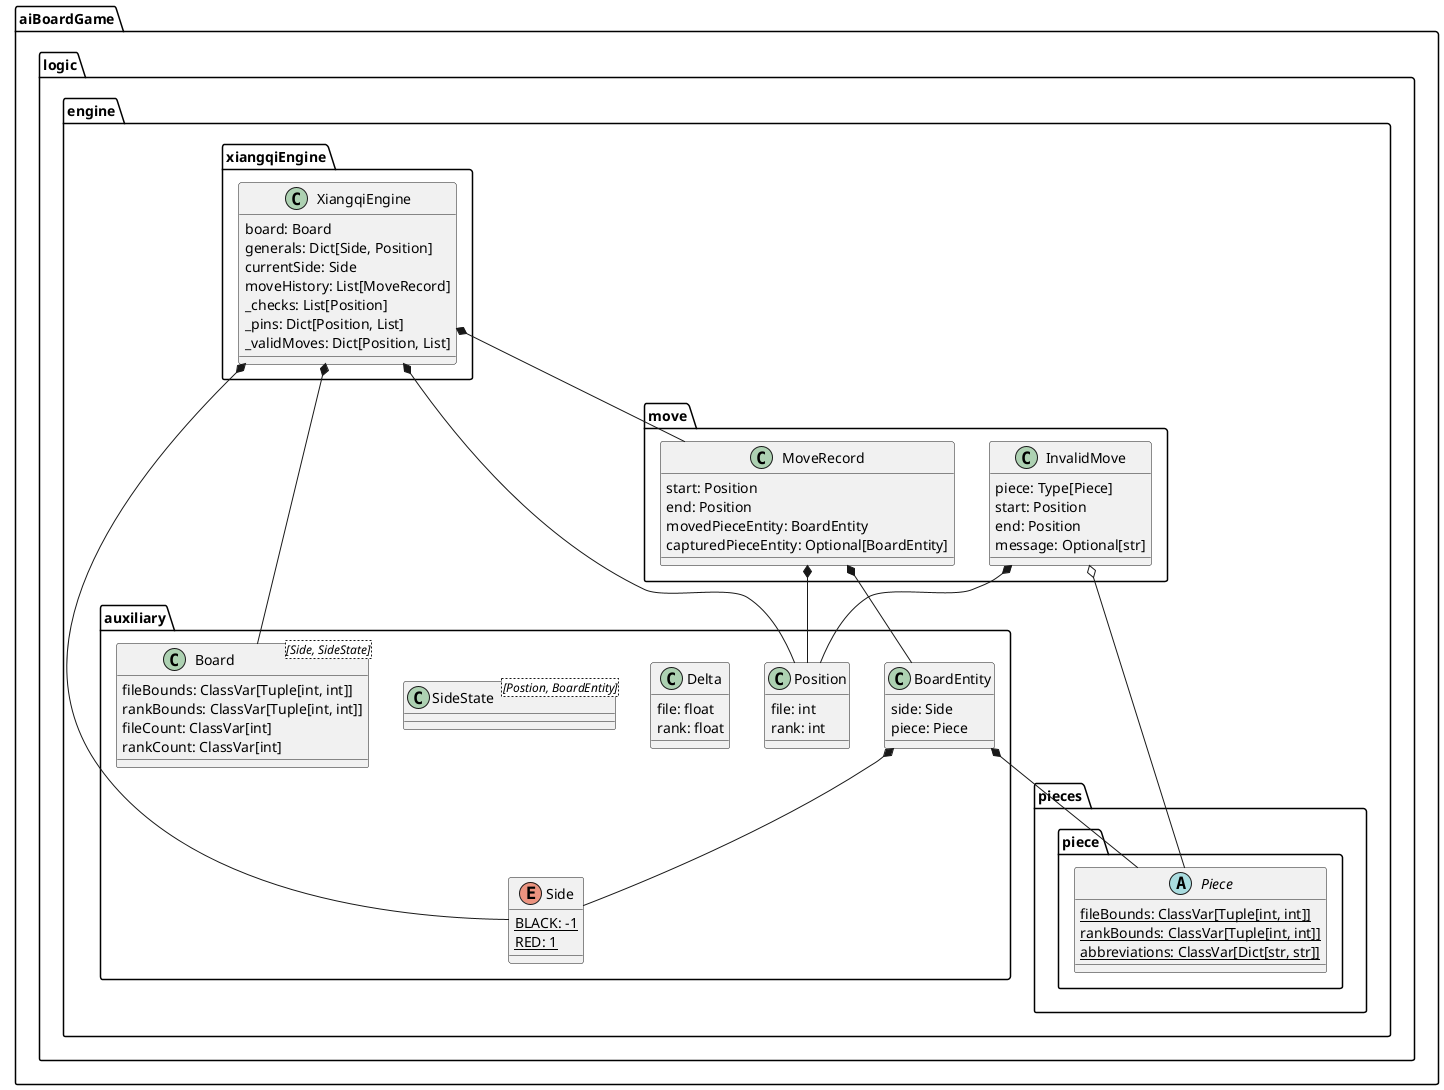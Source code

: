 @startuml Engine

abstract class aiBoardGame.logic.engine.pieces.piece.Piece {
  fileBounds: ClassVar[Tuple[int, int]] {static}
  rankBounds: ClassVar[Tuple[int, int]] {static}
  abbreviations: ClassVar[Dict[str, str]] {static}
}

enum aiBoardGame.logic.engine.auxiliary.Side {
  BLACK: -1 {static}
  RED: 1 {static}
}
class aiBoardGame.logic.engine.auxiliary.Position {
  file: int
  rank: int
}
class aiBoardGame.logic.engine.auxiliary.BoardEntity {
  side: Side
  piece: Piece
}
class aiBoardGame.logic.engine.auxiliary.Delta {
  file: float
  rank: float
}
class aiBoardGame.logic.engine.auxiliary.SideState <[Postion, BoardEntity]> {
}
class aiBoardGame.logic.engine.auxiliary.Board <[Side, SideState]> {
  fileBounds: ClassVar[Tuple[int, int]]
  rankBounds: ClassVar[Tuple[int, int]]
  fileCount: ClassVar[int]
  rankCount: ClassVar[int]
}
class aiBoardGame.logic.engine.move.MoveRecord {
  start: Position
  end: Position
  movedPieceEntity: BoardEntity
  capturedPieceEntity: Optional[BoardEntity]
}
class aiBoardGame.logic.engine.move.InvalidMove {
  piece: Type[Piece]
  start: Position
  end: Position
  message: Optional[str]
}
class aiBoardGame.logic.engine.xiangqiEngine.XiangqiEngine {
  board: Board
  generals: Dict[Side, Position]
  currentSide: Side
  moveHistory: List[MoveRecord]
  _checks: List[Position]
  _pins: Dict[Position, List]
  _validMoves: Dict[Position, List]
}

aiBoardGame.logic.engine.xiangqiEngine.XiangqiEngine *-- aiBoardGame.logic.engine.auxiliary.Board
aiBoardGame.logic.engine.xiangqiEngine.XiangqiEngine *-- aiBoardGame.logic.engine.auxiliary.Side
aiBoardGame.logic.engine.xiangqiEngine.XiangqiEngine *-- aiBoardGame.logic.engine.move.MoveRecord
aiBoardGame.logic.engine.xiangqiEngine.XiangqiEngine *-- aiBoardGame.logic.engine.auxiliary.Position
aiBoardGame.logic.engine.move.InvalidMove *-- aiBoardGame.logic.engine.auxiliary.Position
aiBoardGame.logic.engine.move.MoveRecord *-- aiBoardGame.logic.engine.auxiliary.Position
aiBoardGame.logic.engine.auxiliary.BoardEntity *-- aiBoardGame.logic.engine.auxiliary.Side
aiBoardGame.logic.engine.auxiliary.BoardEntity *-- aiBoardGame.logic.engine.pieces.piece.Piece
aiBoardGame.logic.engine.move.InvalidMove o-- aiBoardGame.logic.engine.pieces.piece.Piece
aiBoardGame.logic.engine.move.MoveRecord *-- aiBoardGame.logic.engine.auxiliary.BoardEntity

@enduml